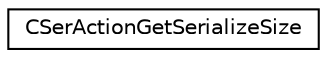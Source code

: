 digraph "Graphical Class Hierarchy"
{
  edge [fontname="Helvetica",fontsize="10",labelfontname="Helvetica",labelfontsize="10"];
  node [fontname="Helvetica",fontsize="10",shape=record];
  rankdir="LR";
  Node0 [label="CSerActionGetSerializeSize",height=0.2,width=0.4,color="black", fillcolor="white", style="filled",URL="$df/d4d/class_c_ser_action_get_serialize_size.html"];
}
